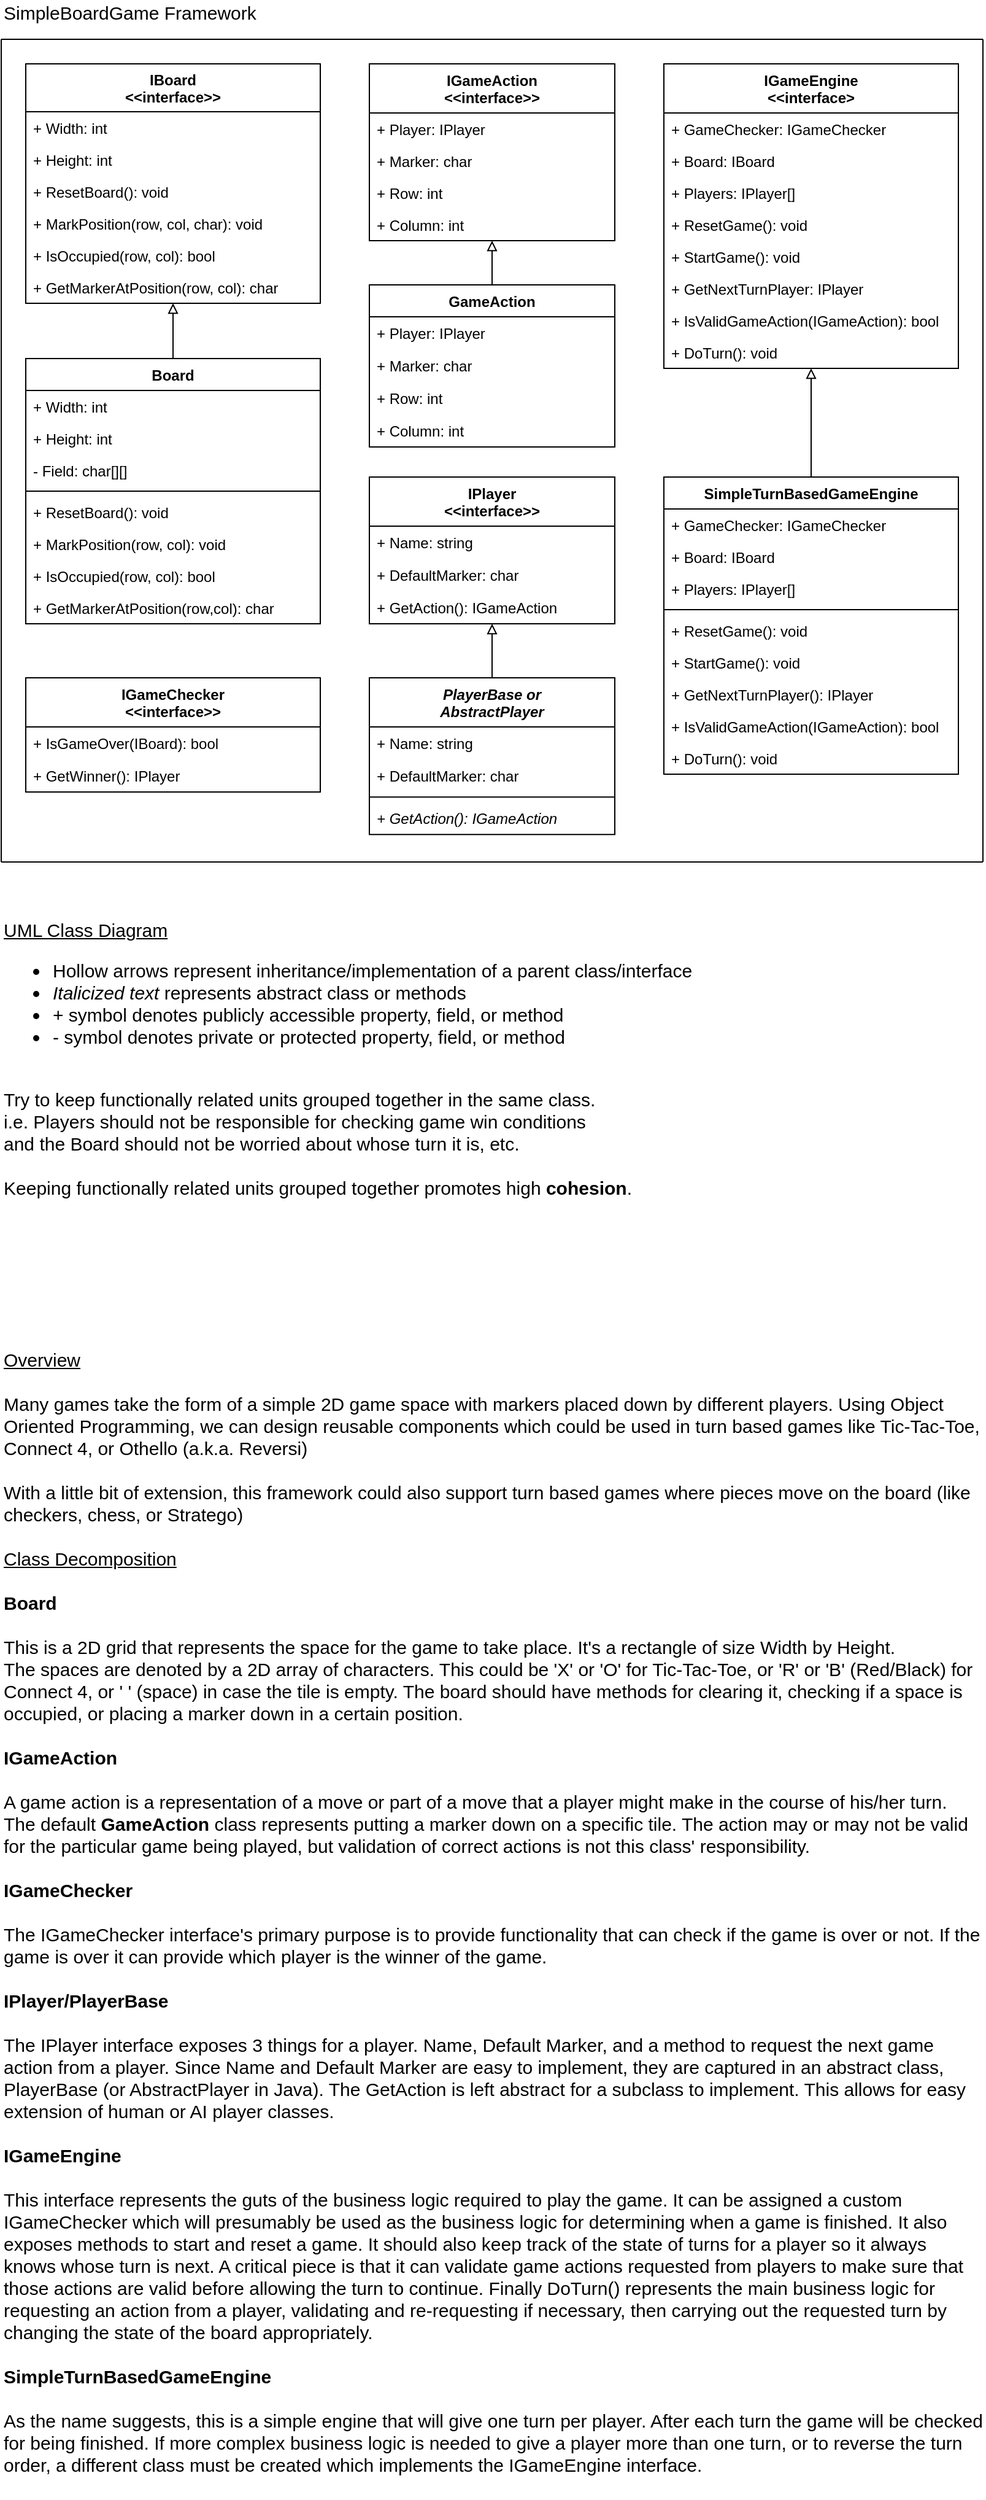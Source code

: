 <mxfile version="14.4.8" type="github"><diagram id="PN5Oj_3ND1qcw1P4F0r8" name="Page-1"><mxGraphModel dx="1230" dy="683" grid="1" gridSize="10" guides="1" tooltips="1" connect="1" arrows="1" fold="1" page="1" pageScale="1" pageWidth="850" pageHeight="1100" math="0" shadow="0"><root><mxCell id="0"/><mxCell id="1" parent="0"/><mxCell id="vsA5HWDHE3Jdw_e6FyQC-11" style="edgeStyle=orthogonalEdgeStyle;rounded=0;orthogonalLoop=1;jettySize=auto;html=1;endArrow=block;endFill=0;" parent="1" source="N13JV0rbkRkZ6zjFeE5H-1" target="N13JV0rbkRkZ6zjFeE5H-5" edge="1"><mxGeometry relative="1" as="geometry"/></mxCell><mxCell id="N13JV0rbkRkZ6zjFeE5H-5" value="IBoard&#xA;&lt;&lt;interface&gt;&gt;" style="swimlane;fontStyle=1;childLayout=stackLayout;horizontal=1;startSize=39;fillColor=none;horizontalStack=0;resizeParent=1;resizeParentMax=0;resizeLast=0;collapsible=1;marginBottom=0;container=0;" parent="1" vertex="1"><mxGeometry x="40" y="80" width="240" height="195" as="geometry"/></mxCell><mxCell id="NbNtG2rzkqJMti9FYCIV-16" value="SimpleBoardGame Framework" style="text;html=1;strokeColor=none;fillColor=none;align=left;verticalAlign=middle;whiteSpace=wrap;rounded=0;fontSize=15;container=0;" vertex="1" parent="1"><mxGeometry x="20" y="28" width="230" height="20" as="geometry"/></mxCell><mxCell id="NbNtG2rzkqJMti9FYCIV-18" value="IGameAction&#xA;&lt;&lt;interface&gt;&gt;" style="swimlane;fontStyle=1;childLayout=stackLayout;horizontal=1;startSize=40;fillColor=none;horizontalStack=0;resizeParent=1;resizeParentMax=0;resizeLast=0;collapsible=1;marginBottom=0;container=0;" vertex="1" parent="1"><mxGeometry x="320" y="80" width="200" height="144" as="geometry"/></mxCell><mxCell id="NbNtG2rzkqJMti9FYCIV-32" style="edgeStyle=orthogonalEdgeStyle;rounded=0;orthogonalLoop=1;jettySize=auto;html=1;endArrow=block;endFill=0;fontSize=15;" edge="1" parent="1" source="NbNtG2rzkqJMti9FYCIV-23" target="NbNtG2rzkqJMti9FYCIV-18"><mxGeometry relative="1" as="geometry"/></mxCell><mxCell id="NbNtG2rzkqJMti9FYCIV-37" value="&lt;div&gt;&lt;u&gt;UML Class Diagram&lt;/u&gt;&lt;/div&gt;&lt;div&gt;&lt;ul&gt;&lt;li&gt;Hollow arrows represent inheritance/implementation of a parent class/interface&lt;br&gt;&lt;/li&gt;&lt;li&gt;&lt;i&gt;Italicized text&lt;/i&gt; represents abstract class or methods&lt;/li&gt;&lt;li&gt;+ symbol denotes publicly accessible property, field, or method&lt;/li&gt;&lt;li&gt;- symbol denotes private or protected property, field, or method&lt;br&gt;&lt;/li&gt;&lt;/ul&gt;&lt;/div&gt;&lt;div&gt;&lt;br&gt;&lt;/div&gt;&lt;div&gt;Try to keep functionally related units grouped together in the same class.&lt;/div&gt;&lt;div&gt;i.e. Players should not be responsible for checking game win conditions&lt;/div&gt;&lt;div&gt;and the Board should not be worried about whose turn it is, etc.&lt;/div&gt;&lt;div&gt;&lt;br&gt;&lt;/div&gt;&lt;div&gt;Keeping functionally related units grouped together promotes high &lt;b&gt;cohesion&lt;/b&gt;.&lt;br&gt;&lt;/div&gt;" style="text;html=1;strokeColor=none;fillColor=none;align=left;verticalAlign=top;whiteSpace=wrap;rounded=0;fontSize=15;container=0;" vertex="1" parent="1"><mxGeometry x="20" y="770" width="800" height="240" as="geometry"/></mxCell><mxCell id="N13JV0rbkRkZ6zjFeE5H-6" value="+ Width: int" style="text;strokeColor=none;fillColor=none;align=left;verticalAlign=top;spacingLeft=4;spacingRight=4;overflow=hidden;rotatable=0;points=[[0,0.5],[1,0.5]];portConstraint=eastwest;container=0;" parent="1" vertex="1"><mxGeometry x="40" y="119" width="240" height="26" as="geometry"/></mxCell><mxCell id="N13JV0rbkRkZ6zjFeE5H-7" value="+ Height: int" style="text;strokeColor=none;fillColor=none;align=left;verticalAlign=top;spacingLeft=4;spacingRight=4;overflow=hidden;rotatable=0;points=[[0,0.5],[1,0.5]];portConstraint=eastwest;container=0;" parent="1" vertex="1"><mxGeometry x="40" y="145" width="240" height="26" as="geometry"/></mxCell><mxCell id="N13JV0rbkRkZ6zjFeE5H-8" value="+ ResetBoard(): void" style="text;strokeColor=none;fillColor=none;align=left;verticalAlign=top;spacingLeft=4;spacingRight=4;overflow=hidden;rotatable=0;points=[[0,0.5],[1,0.5]];portConstraint=eastwest;container=0;" parent="1" vertex="1"><mxGeometry x="40" y="171" width="240" height="26" as="geometry"/></mxCell><mxCell id="vsA5HWDHE3Jdw_e6FyQC-9" value="+ MarkPosition(row, col, char): void" style="text;strokeColor=none;fillColor=none;align=left;verticalAlign=top;spacingLeft=4;spacingRight=4;overflow=hidden;rotatable=0;points=[[0,0.5],[1,0.5]];portConstraint=eastwest;container=0;" parent="1" vertex="1"><mxGeometry x="40" y="197" width="240" height="26" as="geometry"/></mxCell><mxCell id="vsA5HWDHE3Jdw_e6FyQC-8" value="+ IsOccupied(row, col): bool" style="text;strokeColor=none;fillColor=none;align=left;verticalAlign=top;spacingLeft=4;spacingRight=4;overflow=hidden;rotatable=0;points=[[0,0.5],[1,0.5]];portConstraint=eastwest;container=0;" parent="1" vertex="1"><mxGeometry x="40" y="223" width="240" height="26" as="geometry"/></mxCell><mxCell id="vsA5HWDHE3Jdw_e6FyQC-10" value="+ GetMarkerAtPosition(row, col): char" style="text;strokeColor=none;fillColor=none;align=left;verticalAlign=top;spacingLeft=4;spacingRight=4;overflow=hidden;rotatable=0;points=[[0,0.5],[1,0.5]];portConstraint=eastwest;container=0;" parent="1" vertex="1"><mxGeometry x="40" y="249" width="240" height="26" as="geometry"/></mxCell><mxCell id="NbNtG2rzkqJMti9FYCIV-19" value="+ Player: IPlayer" style="text;strokeColor=none;fillColor=none;align=left;verticalAlign=top;spacingLeft=4;spacingRight=4;overflow=hidden;rotatable=0;points=[[0,0.5],[1,0.5]];portConstraint=eastwest;container=0;" vertex="1" parent="1"><mxGeometry x="320" y="120" width="200" height="26" as="geometry"/></mxCell><mxCell id="NbNtG2rzkqJMti9FYCIV-20" value="+ Marker: char" style="text;strokeColor=none;fillColor=none;align=left;verticalAlign=top;spacingLeft=4;spacingRight=4;overflow=hidden;rotatable=0;points=[[0,0.5],[1,0.5]];portConstraint=eastwest;container=0;" vertex="1" parent="1"><mxGeometry x="320" y="146" width="200" height="26" as="geometry"/></mxCell><mxCell id="NbNtG2rzkqJMti9FYCIV-21" value="+ Row: int" style="text;strokeColor=none;fillColor=none;align=left;verticalAlign=top;spacingLeft=4;spacingRight=4;overflow=hidden;rotatable=0;points=[[0,0.5],[1,0.5]];portConstraint=eastwest;container=0;" vertex="1" parent="1"><mxGeometry x="320" y="172" width="200" height="26" as="geometry"/></mxCell><mxCell id="NbNtG2rzkqJMti9FYCIV-22" value="+ Column: int" style="text;strokeColor=none;fillColor=none;align=left;verticalAlign=top;spacingLeft=4;spacingRight=4;overflow=hidden;rotatable=0;points=[[0,0.5],[1,0.5]];portConstraint=eastwest;container=0;" vertex="1" parent="1"><mxGeometry x="320" y="198" width="200" height="26" as="geometry"/></mxCell><mxCell id="NbNtG2rzkqJMti9FYCIV-15" style="edgeStyle=orthogonalEdgeStyle;rounded=0;orthogonalLoop=1;jettySize=auto;html=1;endArrow=block;endFill=0;" edge="1" parent="1" source="NbNtG2rzkqJMti9FYCIV-6" target="N13JV0rbkRkZ6zjFeE5H-9"><mxGeometry x="20" y="60" as="geometry"/></mxCell><mxCell id="NbNtG2rzkqJMti9FYCIV-23" value="GameAction" style="swimlane;fontStyle=1;align=center;verticalAlign=top;childLayout=stackLayout;horizontal=1;startSize=26;horizontalStack=0;resizeParent=1;resizeParentMax=0;resizeLast=0;collapsible=1;marginBottom=0;container=0;" vertex="1" parent="1"><mxGeometry x="320" y="259.998" width="200" height="132" as="geometry"/></mxCell><mxCell id="NbNtG2rzkqJMti9FYCIV-24" value="+ Player: IPlayer" style="text;strokeColor=none;fillColor=none;align=left;verticalAlign=top;spacingLeft=4;spacingRight=4;overflow=hidden;rotatable=0;points=[[0,0.5],[1,0.5]];portConstraint=eastwest;container=0;" vertex="1" parent="NbNtG2rzkqJMti9FYCIV-23"><mxGeometry y="26" width="200" height="26.5" as="geometry"/></mxCell><mxCell id="NbNtG2rzkqJMti9FYCIV-51" value="+ Marker: char" style="text;strokeColor=none;fillColor=none;align=left;verticalAlign=top;spacingLeft=4;spacingRight=4;overflow=hidden;rotatable=0;points=[[0,0.5],[1,0.5]];portConstraint=eastwest;container=0;" vertex="1" parent="NbNtG2rzkqJMti9FYCIV-23"><mxGeometry y="52.5" width="200" height="26.5" as="geometry"/></mxCell><mxCell id="NbNtG2rzkqJMti9FYCIV-52" value="+ Row: int" style="text;strokeColor=none;fillColor=none;align=left;verticalAlign=top;spacingLeft=4;spacingRight=4;overflow=hidden;rotatable=0;points=[[0,0.5],[1,0.5]];portConstraint=eastwest;container=0;" vertex="1" parent="NbNtG2rzkqJMti9FYCIV-23"><mxGeometry y="79" width="200" height="26.5" as="geometry"/></mxCell><mxCell id="NbNtG2rzkqJMti9FYCIV-53" value="+ Column: int" style="text;strokeColor=none;fillColor=none;align=left;verticalAlign=top;spacingLeft=4;spacingRight=4;overflow=hidden;rotatable=0;points=[[0,0.5],[1,0.5]];portConstraint=eastwest;container=0;" vertex="1" parent="NbNtG2rzkqJMti9FYCIV-23"><mxGeometry y="105.5" width="200" height="26.5" as="geometry"/></mxCell><mxCell id="NbNtG2rzkqJMti9FYCIV-56" value="" style="group" vertex="1" connectable="0" parent="1"><mxGeometry x="40" y="320" width="240" height="216" as="geometry"/></mxCell><mxCell id="N13JV0rbkRkZ6zjFeE5H-3" value="" style="line;strokeWidth=1;fillColor=none;align=left;verticalAlign=middle;spacingTop=-1;spacingLeft=3;spacingRight=3;rotatable=0;labelPosition=right;points=[];portConstraint=eastwest;container=0;" parent="NbNtG2rzkqJMti9FYCIV-56" vertex="1"><mxGeometry y="104" width="240" height="8" as="geometry"/></mxCell><mxCell id="NbNtG2rzkqJMti9FYCIV-55" value="" style="group" vertex="1" connectable="0" parent="NbNtG2rzkqJMti9FYCIV-56"><mxGeometry width="240" height="216" as="geometry"/></mxCell><mxCell id="N13JV0rbkRkZ6zjFeE5H-2" value="+ Width: int" style="text;strokeColor=none;fillColor=none;align=left;verticalAlign=top;spacingLeft=4;spacingRight=4;overflow=hidden;rotatable=0;points=[[0,0.5],[1,0.5]];portConstraint=eastwest;container=0;" parent="NbNtG2rzkqJMti9FYCIV-55" vertex="1"><mxGeometry y="26" width="240" height="26" as="geometry"/></mxCell><mxCell id="N13JV0rbkRkZ6zjFeE5H-17" value="+ Height: int" style="text;strokeColor=none;fillColor=none;align=left;verticalAlign=top;spacingLeft=4;spacingRight=4;overflow=hidden;rotatable=0;points=[[0,0.5],[1,0.5]];portConstraint=eastwest;container=0;" parent="NbNtG2rzkqJMti9FYCIV-55" vertex="1"><mxGeometry y="52" width="240" height="26" as="geometry"/></mxCell><mxCell id="N13JV0rbkRkZ6zjFeE5H-18" value="- Field: char[][]" style="text;strokeColor=none;fillColor=none;align=left;verticalAlign=top;spacingLeft=4;spacingRight=4;overflow=hidden;rotatable=0;points=[[0,0.5],[1,0.5]];portConstraint=eastwest;container=0;" parent="NbNtG2rzkqJMti9FYCIV-55" vertex="1"><mxGeometry y="78" width="240" height="26" as="geometry"/></mxCell><mxCell id="N13JV0rbkRkZ6zjFeE5H-4" value="+ ResetBoard(): void" style="text;strokeColor=none;fillColor=none;align=left;verticalAlign=top;spacingLeft=4;spacingRight=4;overflow=hidden;rotatable=0;points=[[0,0.5],[1,0.5]];portConstraint=eastwest;container=0;" parent="NbNtG2rzkqJMti9FYCIV-55" vertex="1"><mxGeometry y="112" width="240" height="26" as="geometry"/></mxCell><mxCell id="N13JV0rbkRkZ6zjFeE5H-19" value="+ MarkPosition(row, col): void" style="text;strokeColor=none;fillColor=none;align=left;verticalAlign=top;spacingLeft=4;spacingRight=4;overflow=hidden;rotatable=0;points=[[0,0.5],[1,0.5]];portConstraint=eastwest;container=0;" parent="NbNtG2rzkqJMti9FYCIV-55" vertex="1"><mxGeometry y="138" width="240" height="26" as="geometry"/></mxCell><mxCell id="N13JV0rbkRkZ6zjFeE5H-20" value="+ IsOccupied(row, col): bool" style="text;strokeColor=none;fillColor=none;align=left;verticalAlign=top;spacingLeft=4;spacingRight=4;overflow=hidden;rotatable=0;points=[[0,0.5],[1,0.5]];portConstraint=eastwest;container=0;" parent="NbNtG2rzkqJMti9FYCIV-55" vertex="1"><mxGeometry y="164" width="240" height="26" as="geometry"/></mxCell><mxCell id="vsA5HWDHE3Jdw_e6FyQC-5" value="+ GetMarkerAtPosition(row,col): char" style="text;strokeColor=none;fillColor=none;align=left;verticalAlign=top;spacingLeft=4;spacingRight=4;overflow=hidden;rotatable=0;points=[[0,0.5],[1,0.5]];portConstraint=eastwest;container=0;" parent="NbNtG2rzkqJMti9FYCIV-55" vertex="1"><mxGeometry y="190" width="240" height="26" as="geometry"/></mxCell><mxCell id="N13JV0rbkRkZ6zjFeE5H-1" value="Board" style="swimlane;fontStyle=1;align=center;verticalAlign=top;childLayout=stackLayout;horizontal=1;startSize=26;horizontalStack=0;resizeParent=1;resizeParentMax=0;resizeLast=0;collapsible=1;marginBottom=0;container=1;" parent="NbNtG2rzkqJMti9FYCIV-55" vertex="1"><mxGeometry width="240" height="216" as="geometry"/></mxCell><mxCell id="NbNtG2rzkqJMti9FYCIV-58" value="" style="group" vertex="1" connectable="0" parent="1"><mxGeometry x="320" y="416.5" width="200" height="119.5" as="geometry"/></mxCell><mxCell id="N13JV0rbkRkZ6zjFeE5H-9" value="IPlayer&#xA;&lt;&lt;interface&gt;&gt;" style="swimlane;fontStyle=1;childLayout=stackLayout;horizontal=1;startSize=40;fillColor=none;horizontalStack=0;resizeParent=1;resizeParentMax=0;resizeLast=0;collapsible=1;marginBottom=0;container=0;" parent="NbNtG2rzkqJMti9FYCIV-58" vertex="1"><mxGeometry width="200" height="119.5" as="geometry"/></mxCell><mxCell id="N13JV0rbkRkZ6zjFeE5H-10" value="+ Name: string" style="text;strokeColor=none;fillColor=none;align=left;verticalAlign=top;spacingLeft=4;spacingRight=4;overflow=hidden;rotatable=0;points=[[0,0.5],[1,0.5]];portConstraint=eastwest;container=0;" parent="NbNtG2rzkqJMti9FYCIV-58" vertex="1"><mxGeometry y="40" width="200" height="26.5" as="geometry"/></mxCell><mxCell id="NbNtG2rzkqJMti9FYCIV-36" value="+ DefaultMarker: char" style="text;strokeColor=none;fillColor=none;align=left;verticalAlign=top;spacingLeft=4;spacingRight=4;overflow=hidden;rotatable=0;points=[[0,0.5],[1,0.5]];portConstraint=eastwest;container=0;" vertex="1" parent="NbNtG2rzkqJMti9FYCIV-58"><mxGeometry y="66.5" width="200" height="26.5" as="geometry"/></mxCell><mxCell id="N13JV0rbkRkZ6zjFeE5H-11" value="+ GetAction(): IGameAction" style="text;strokeColor=none;fillColor=none;align=left;verticalAlign=top;spacingLeft=4;spacingRight=4;overflow=hidden;rotatable=0;points=[[0,0.5],[1,0.5]];portConstraint=eastwest;container=0;" parent="NbNtG2rzkqJMti9FYCIV-58" vertex="1"><mxGeometry y="93" width="200" height="26.5" as="geometry"/></mxCell><mxCell id="NbNtG2rzkqJMti9FYCIV-57" value="" style="group" vertex="1" connectable="0" parent="1"><mxGeometry x="40" y="580" width="240" height="93" as="geometry"/></mxCell><mxCell id="vsA5HWDHE3Jdw_e6FyQC-1" value="IGameChecker&#xA;&lt;&lt;interface&gt;&gt;" style="swimlane;fontStyle=1;childLayout=stackLayout;horizontal=1;startSize=40;fillColor=none;horizontalStack=0;resizeParent=1;resizeParentMax=0;resizeLast=0;collapsible=1;marginBottom=0;container=0;" parent="NbNtG2rzkqJMti9FYCIV-57" vertex="1"><mxGeometry width="240" height="93" as="geometry"/></mxCell><mxCell id="vsA5HWDHE3Jdw_e6FyQC-3" value="+ IsGameOver(IBoard): bool" style="text;strokeColor=none;fillColor=none;align=left;verticalAlign=top;spacingLeft=4;spacingRight=4;overflow=hidden;rotatable=0;points=[[0,0.5],[1,0.5]];portConstraint=eastwest;container=0;" parent="NbNtG2rzkqJMti9FYCIV-57" vertex="1"><mxGeometry y="40" width="240" height="26.5" as="geometry"/></mxCell><mxCell id="vsA5HWDHE3Jdw_e6FyQC-4" value="+ GetWinner(): IPlayer" style="text;strokeColor=none;fillColor=none;align=left;verticalAlign=top;spacingLeft=4;spacingRight=4;overflow=hidden;rotatable=0;points=[[0,0.5],[1,0.5]];portConstraint=eastwest;container=0;" parent="NbNtG2rzkqJMti9FYCIV-57" vertex="1"><mxGeometry y="66.5" width="240" height="26.5" as="geometry"/></mxCell><mxCell id="NbNtG2rzkqJMti9FYCIV-59" value="" style="group" vertex="1" connectable="0" parent="1"><mxGeometry x="320" y="580" width="200" height="127.65" as="geometry"/></mxCell><mxCell id="NbNtG2rzkqJMti9FYCIV-6" value="PlayerBase or&#xA;AbstractPlayer" style="swimlane;fontStyle=3;align=center;verticalAlign=top;childLayout=stackLayout;horizontal=1;startSize=40;horizontalStack=0;resizeParent=1;resizeParentMax=0;resizeLast=0;collapsible=1;marginBottom=0;container=0;" vertex="1" parent="NbNtG2rzkqJMti9FYCIV-59"><mxGeometry width="200" height="127.65" as="geometry"/></mxCell><mxCell id="NbNtG2rzkqJMti9FYCIV-7" value="+ Name: string" style="text;strokeColor=none;fillColor=none;align=left;verticalAlign=top;spacingLeft=4;spacingRight=4;overflow=hidden;rotatable=0;points=[[0,0.5],[1,0.5]];portConstraint=eastwest;container=0;" vertex="1" parent="NbNtG2rzkqJMti9FYCIV-59"><mxGeometry y="39.999" width="200" height="26.499" as="geometry"/></mxCell><mxCell id="NbNtG2rzkqJMti9FYCIV-9" value="+ DefaultMarker: char" style="text;strokeColor=none;fillColor=none;align=left;verticalAlign=top;spacingLeft=4;spacingRight=4;overflow=hidden;rotatable=0;points=[[0,0.5],[1,0.5]];portConstraint=eastwest;container=0;" vertex="1" parent="NbNtG2rzkqJMti9FYCIV-59"><mxGeometry y="66.498" width="200" height="26.499" as="geometry"/></mxCell><mxCell id="NbNtG2rzkqJMti9FYCIV-10" value="" style="line;strokeWidth=1;fillColor=none;align=left;verticalAlign=middle;spacingTop=-1;spacingLeft=3;spacingRight=3;rotatable=0;labelPosition=right;points=[];portConstraint=eastwest;container=0;" vertex="1" parent="NbNtG2rzkqJMti9FYCIV-59"><mxGeometry y="92.997" width="200" height="8.154" as="geometry"/></mxCell><mxCell id="NbNtG2rzkqJMti9FYCIV-13" value="+ GetAction(): IGameAction" style="text;strokeColor=none;fillColor=none;align=left;verticalAlign=top;spacingLeft=4;spacingRight=4;overflow=hidden;rotatable=0;points=[[0,0.5],[1,0.5]];portConstraint=eastwest;fontStyle=2;container=0;" vertex="1" parent="NbNtG2rzkqJMti9FYCIV-59"><mxGeometry y="101.151" width="200" height="26.499" as="geometry"/></mxCell><mxCell id="NbNtG2rzkqJMti9FYCIV-1" value="" style="endArrow=none;html=1;" edge="1" parent="1"><mxGeometry x="20" y="60" width="50" height="63.208" as="geometry"><mxPoint x="20" y="60" as="sourcePoint"/><mxPoint x="820" y="60" as="targetPoint"/></mxGeometry></mxCell><mxCell id="NbNtG2rzkqJMti9FYCIV-3" value="" style="endArrow=none;html=1;" edge="1" parent="1"><mxGeometry x="20" y="60" width="50" height="63.208" as="geometry"><mxPoint x="20" y="60" as="sourcePoint"/><mxPoint x="20" y="730" as="targetPoint"/></mxGeometry></mxCell><mxCell id="NbNtG2rzkqJMti9FYCIV-4" value="" style="endArrow=none;html=1;" edge="1" parent="1"><mxGeometry x="20" y="60" width="50" height="63.208" as="geometry"><mxPoint x="820" y="60" as="sourcePoint"/><mxPoint x="820" y="730" as="targetPoint"/></mxGeometry></mxCell><mxCell id="NbNtG2rzkqJMti9FYCIV-17" value="" style="endArrow=none;html=1;" edge="1" parent="1"><mxGeometry x="20" y="60" width="50" height="63.208" as="geometry"><mxPoint x="20" y="730" as="sourcePoint"/><mxPoint x="820" y="730" as="targetPoint"/></mxGeometry></mxCell><mxCell id="NbNtG2rzkqJMti9FYCIV-67" value="IGameEngine&#xA;&lt;&lt;interface&gt;" style="swimlane;fontStyle=1;align=center;verticalAlign=top;childLayout=stackLayout;horizontal=1;startSize=40;horizontalStack=0;resizeParent=1;resizeParentMax=0;resizeLast=0;collapsible=1;marginBottom=0;shadow=0;fontSize=12;" vertex="1" parent="1"><mxGeometry x="560" y="80" width="240" height="248" as="geometry"/></mxCell><mxCell id="NbNtG2rzkqJMti9FYCIV-68" value="+ GameChecker: IGameChecker" style="text;strokeColor=none;fillColor=none;align=left;verticalAlign=top;spacingLeft=4;spacingRight=4;overflow=hidden;rotatable=0;points=[[0,0.5],[1,0.5]];portConstraint=eastwest;" vertex="1" parent="NbNtG2rzkqJMti9FYCIV-67"><mxGeometry y="40" width="240" height="26" as="geometry"/></mxCell><mxCell id="NbNtG2rzkqJMti9FYCIV-75" value="+ Board: IBoard" style="text;strokeColor=none;fillColor=none;align=left;verticalAlign=top;spacingLeft=4;spacingRight=4;overflow=hidden;rotatable=0;points=[[0,0.5],[1,0.5]];portConstraint=eastwest;" vertex="1" parent="NbNtG2rzkqJMti9FYCIV-67"><mxGeometry y="66" width="240" height="26" as="geometry"/></mxCell><mxCell id="NbNtG2rzkqJMti9FYCIV-76" value="+ Players: IPlayer[]" style="text;strokeColor=none;fillColor=none;align=left;verticalAlign=top;spacingLeft=4;spacingRight=4;overflow=hidden;rotatable=0;points=[[0,0.5],[1,0.5]];portConstraint=eastwest;" vertex="1" parent="NbNtG2rzkqJMti9FYCIV-67"><mxGeometry y="92" width="240" height="26" as="geometry"/></mxCell><mxCell id="NbNtG2rzkqJMti9FYCIV-80" value="+ ResetGame(): void" style="text;strokeColor=none;fillColor=none;align=left;verticalAlign=top;spacingLeft=4;spacingRight=4;overflow=hidden;rotatable=0;points=[[0,0.5],[1,0.5]];portConstraint=eastwest;" vertex="1" parent="NbNtG2rzkqJMti9FYCIV-67"><mxGeometry y="118" width="240" height="26" as="geometry"/></mxCell><mxCell id="NbNtG2rzkqJMti9FYCIV-81" value="+ StartGame(): void" style="text;strokeColor=none;fillColor=none;align=left;verticalAlign=top;spacingLeft=4;spacingRight=4;overflow=hidden;rotatable=0;points=[[0,0.5],[1,0.5]];portConstraint=eastwest;" vertex="1" parent="NbNtG2rzkqJMti9FYCIV-67"><mxGeometry y="144" width="240" height="26" as="geometry"/></mxCell><mxCell id="NbNtG2rzkqJMti9FYCIV-77" value="+ GetNextTurnPlayer: IPlayer" style="text;strokeColor=none;fillColor=none;align=left;verticalAlign=top;spacingLeft=4;spacingRight=4;overflow=hidden;rotatable=0;points=[[0,0.5],[1,0.5]];portConstraint=eastwest;" vertex="1" parent="NbNtG2rzkqJMti9FYCIV-67"><mxGeometry y="170" width="240" height="26" as="geometry"/></mxCell><mxCell id="NbNtG2rzkqJMti9FYCIV-78" value="+ IsValidGameAction(IGameAction): bool" style="text;strokeColor=none;fillColor=none;align=left;verticalAlign=top;spacingLeft=4;spacingRight=4;overflow=hidden;rotatable=0;points=[[0,0.5],[1,0.5]];portConstraint=eastwest;" vertex="1" parent="NbNtG2rzkqJMti9FYCIV-67"><mxGeometry y="196" width="240" height="26" as="geometry"/></mxCell><mxCell id="NbNtG2rzkqJMti9FYCIV-79" value="+ DoTurn(): void" style="text;strokeColor=none;fillColor=none;align=left;verticalAlign=top;spacingLeft=4;spacingRight=4;overflow=hidden;rotatable=0;points=[[0,0.5],[1,0.5]];portConstraint=eastwest;" vertex="1" parent="NbNtG2rzkqJMti9FYCIV-67"><mxGeometry y="222" width="240" height="26" as="geometry"/></mxCell><mxCell id="NbNtG2rzkqJMti9FYCIV-96" style="edgeStyle=orthogonalEdgeStyle;rounded=0;orthogonalLoop=1;jettySize=auto;html=1;endArrow=block;endFill=0;fontSize=12;" edge="1" parent="1" source="NbNtG2rzkqJMti9FYCIV-86" target="NbNtG2rzkqJMti9FYCIV-67"><mxGeometry relative="1" as="geometry"/></mxCell><mxCell id="NbNtG2rzkqJMti9FYCIV-86" value="SimpleTurnBasedGameEngine" style="swimlane;fontStyle=1;align=center;verticalAlign=top;childLayout=stackLayout;horizontal=1;startSize=26;horizontalStack=0;resizeParent=1;resizeParentMax=0;resizeLast=0;collapsible=1;marginBottom=0;shadow=0;fontSize=12;" vertex="1" parent="1"><mxGeometry x="560" y="416.5" width="240" height="242" as="geometry"/></mxCell><mxCell id="NbNtG2rzkqJMti9FYCIV-87" value="+ GameChecker: IGameChecker" style="text;strokeColor=none;fillColor=none;align=left;verticalAlign=top;spacingLeft=4;spacingRight=4;overflow=hidden;rotatable=0;points=[[0,0.5],[1,0.5]];portConstraint=eastwest;" vertex="1" parent="NbNtG2rzkqJMti9FYCIV-86"><mxGeometry y="26" width="240" height="26" as="geometry"/></mxCell><mxCell id="NbNtG2rzkqJMti9FYCIV-90" value="+ Board: IBoard" style="text;strokeColor=none;fillColor=none;align=left;verticalAlign=top;spacingLeft=4;spacingRight=4;overflow=hidden;rotatable=0;points=[[0,0.5],[1,0.5]];portConstraint=eastwest;" vertex="1" parent="NbNtG2rzkqJMti9FYCIV-86"><mxGeometry y="52" width="240" height="26" as="geometry"/></mxCell><mxCell id="NbNtG2rzkqJMti9FYCIV-91" value="+ Players: IPlayer[]" style="text;strokeColor=none;fillColor=none;align=left;verticalAlign=top;spacingLeft=4;spacingRight=4;overflow=hidden;rotatable=0;points=[[0,0.5],[1,0.5]];portConstraint=eastwest;" vertex="1" parent="NbNtG2rzkqJMti9FYCIV-86"><mxGeometry y="78" width="240" height="26" as="geometry"/></mxCell><mxCell id="NbNtG2rzkqJMti9FYCIV-88" value="" style="line;strokeWidth=1;fillColor=none;align=left;verticalAlign=middle;spacingTop=-1;spacingLeft=3;spacingRight=3;rotatable=0;labelPosition=right;points=[];portConstraint=eastwest;" vertex="1" parent="NbNtG2rzkqJMti9FYCIV-86"><mxGeometry y="104" width="240" height="8" as="geometry"/></mxCell><mxCell id="NbNtG2rzkqJMti9FYCIV-89" value="+ ResetGame(): void" style="text;strokeColor=none;fillColor=none;align=left;verticalAlign=top;spacingLeft=4;spacingRight=4;overflow=hidden;rotatable=0;points=[[0,0.5],[1,0.5]];portConstraint=eastwest;" vertex="1" parent="NbNtG2rzkqJMti9FYCIV-86"><mxGeometry y="112" width="240" height="26" as="geometry"/></mxCell><mxCell id="NbNtG2rzkqJMti9FYCIV-92" value="+ StartGame(): void" style="text;strokeColor=none;fillColor=none;align=left;verticalAlign=top;spacingLeft=4;spacingRight=4;overflow=hidden;rotatable=0;points=[[0,0.5],[1,0.5]];portConstraint=eastwest;" vertex="1" parent="NbNtG2rzkqJMti9FYCIV-86"><mxGeometry y="138" width="240" height="26" as="geometry"/></mxCell><mxCell id="NbNtG2rzkqJMti9FYCIV-93" value="+ GetNextTurnPlayer(): IPlayer" style="text;strokeColor=none;fillColor=none;align=left;verticalAlign=top;spacingLeft=4;spacingRight=4;overflow=hidden;rotatable=0;points=[[0,0.5],[1,0.5]];portConstraint=eastwest;" vertex="1" parent="NbNtG2rzkqJMti9FYCIV-86"><mxGeometry y="164" width="240" height="26" as="geometry"/></mxCell><mxCell id="NbNtG2rzkqJMti9FYCIV-94" value="+ IsValidGameAction(IGameAction): bool" style="text;strokeColor=none;fillColor=none;align=left;verticalAlign=top;spacingLeft=4;spacingRight=4;overflow=hidden;rotatable=0;points=[[0,0.5],[1,0.5]];portConstraint=eastwest;" vertex="1" parent="NbNtG2rzkqJMti9FYCIV-86"><mxGeometry y="190" width="240" height="26" as="geometry"/></mxCell><mxCell id="NbNtG2rzkqJMti9FYCIV-95" value="+ DoTurn(): void" style="text;strokeColor=none;fillColor=none;align=left;verticalAlign=top;spacingLeft=4;spacingRight=4;overflow=hidden;rotatable=0;points=[[0,0.5],[1,0.5]];portConstraint=eastwest;" vertex="1" parent="NbNtG2rzkqJMti9FYCIV-86"><mxGeometry y="216" width="240" height="26" as="geometry"/></mxCell><mxCell id="NbNtG2rzkqJMti9FYCIV-97" value="&lt;div&gt;&lt;u&gt;Overview&lt;br&gt;&lt;/u&gt;&lt;/div&gt;&lt;div&gt;&lt;u&gt;&lt;br&gt;&lt;/u&gt;&lt;/div&gt;&lt;div&gt;Many games take the form of a simple 2D game space with markers placed down by different players. Using Object Oriented Programming, we can design reusable components which could be used in turn based games like Tic-Tac-Toe, Connect 4, or Othello (a.k.a. Reversi)&lt;/div&gt;&lt;div&gt;&lt;br&gt;&lt;/div&gt;&lt;div&gt;With a little bit of extension, this framework could also support turn based games where pieces move on the board (like checkers, chess, or Stratego)&lt;br&gt;&lt;u&gt;&lt;/u&gt;&lt;/div&gt;&lt;div&gt;&lt;u&gt;&lt;br&gt;&lt;/u&gt;&lt;/div&gt;&lt;div&gt;&lt;u&gt;Class Decomposition&lt;/u&gt;&lt;/div&gt;&lt;div&gt;&lt;u&gt;&lt;br&gt;&lt;/u&gt;&lt;/div&gt;&lt;div&gt;&lt;b&gt;Board&lt;/b&gt;&lt;/div&gt;&lt;div&gt;&lt;br&gt;&lt;/div&gt;&lt;div&gt;This is a 2D grid that represents the space for the game to take place. It's a rectangle of size Width by Height.&lt;/div&gt;&lt;div&gt;The spaces are denoted by a 2D array of characters. This could be 'X' or 'O' for Tic-Tac-Toe, or 'R' or 'B' (Red/Black) for Connect 4, or ' ' (space) in case the tile is empty. The board should have methods for clearing it, checking if a space is occupied, or placing a marker down in a certain position.&lt;/div&gt;&lt;div&gt;&lt;br&gt;&lt;/div&gt;&lt;div&gt;&lt;b&gt;IGameAction&lt;/b&gt;&lt;/div&gt;&lt;div&gt;&lt;b&gt;&lt;br&gt;&lt;/b&gt;&lt;/div&gt;&lt;div&gt;A game action is a representation of a move or part of a move that a player might make in the course of his/her turn.&lt;/div&gt;&lt;div&gt;The default &lt;b&gt;GameAction&lt;/b&gt; class represents putting a marker down on a specific tile. The action may or may not be valid for the particular game being played, but validation of correct actions is not this class' responsibility. &lt;br&gt;&lt;/div&gt;&lt;div&gt;&lt;b&gt;&lt;br&gt;&lt;/b&gt;&lt;/div&gt;&lt;div&gt;&lt;b&gt;IGameChecker&lt;/b&gt;&lt;/div&gt;&lt;div&gt;&lt;b&gt;&lt;br&gt;&lt;/b&gt;&lt;/div&gt;&lt;div&gt;The IGameChecker interface's primary purpose is to provide functionality that can check if the game is over or not. If the game is over it can provide which player is the winner of the game.&lt;br&gt;&lt;/div&gt;&lt;div&gt;&lt;br&gt;&lt;/div&gt;&lt;div&gt;&lt;b&gt;IPlayer/PlayerBase&lt;/b&gt;&lt;/div&gt;&lt;div&gt;&lt;b&gt;&lt;br&gt;&lt;/b&gt;&lt;/div&gt;&lt;div&gt;The IPlayer interface exposes 3 things for a player. Name, Default Marker, and a method to request the next game action from a player. Since Name and Default Marker are easy to implement, they are captured in an abstract class, PlayerBase (or AbstractPlayer in Java). The GetAction is left abstract for a subclass to implement. This allows for easy extension of human or AI player classes.&lt;/div&gt;&lt;div&gt;&lt;br&gt;&lt;/div&gt;&lt;div&gt;&lt;b&gt;IGameEngine&lt;/b&gt;&lt;/div&gt;&lt;div&gt;&lt;b&gt;&lt;br&gt;&lt;/b&gt;&lt;/div&gt;&lt;div&gt;This interface represents the guts of the business logic required to play the game. It can be assigned a custom IGameChecker which will presumably be used as the business logic for determining when a game is finished. It also exposes methods to start and reset a game. It should also keep track of the state of turns for a player so it always knows whose turn is next. A critical piece is that it can validate game actions requested from players to make sure that those actions are valid before allowing the turn to continue. Finally DoTurn() represents the main business logic for requesting an action from a player, validating and re-requesting if necessary, then carrying out the requested turn by changing the state of the board appropriately.&lt;br&gt;&lt;/div&gt;&lt;div&gt;&lt;br&gt;&lt;/div&gt;&lt;div&gt;&lt;b&gt;SimpleTurnBasedGameEngine&lt;/b&gt;&lt;/div&gt;&lt;div&gt;&lt;b&gt;&lt;br&gt;&lt;/b&gt;&lt;/div&gt;&lt;div&gt;As the name suggests, this is a simple engine that will give one turn per player. After each turn the game will be checked for being finished. If more complex business logic is needed to give a player more than one turn, or to reverse the turn order, a different class must be created which implements the IGameEngine interface.&lt;br&gt;&lt;/div&gt;&lt;div&gt;&lt;br&gt;&lt;/div&gt;" style="text;html=1;strokeColor=none;fillColor=none;align=left;verticalAlign=top;whiteSpace=wrap;rounded=0;fontSize=15;container=0;" vertex="1" parent="1"><mxGeometry x="20" y="1120" width="800" height="740" as="geometry"/></mxCell></root></mxGraphModel></diagram></mxfile>